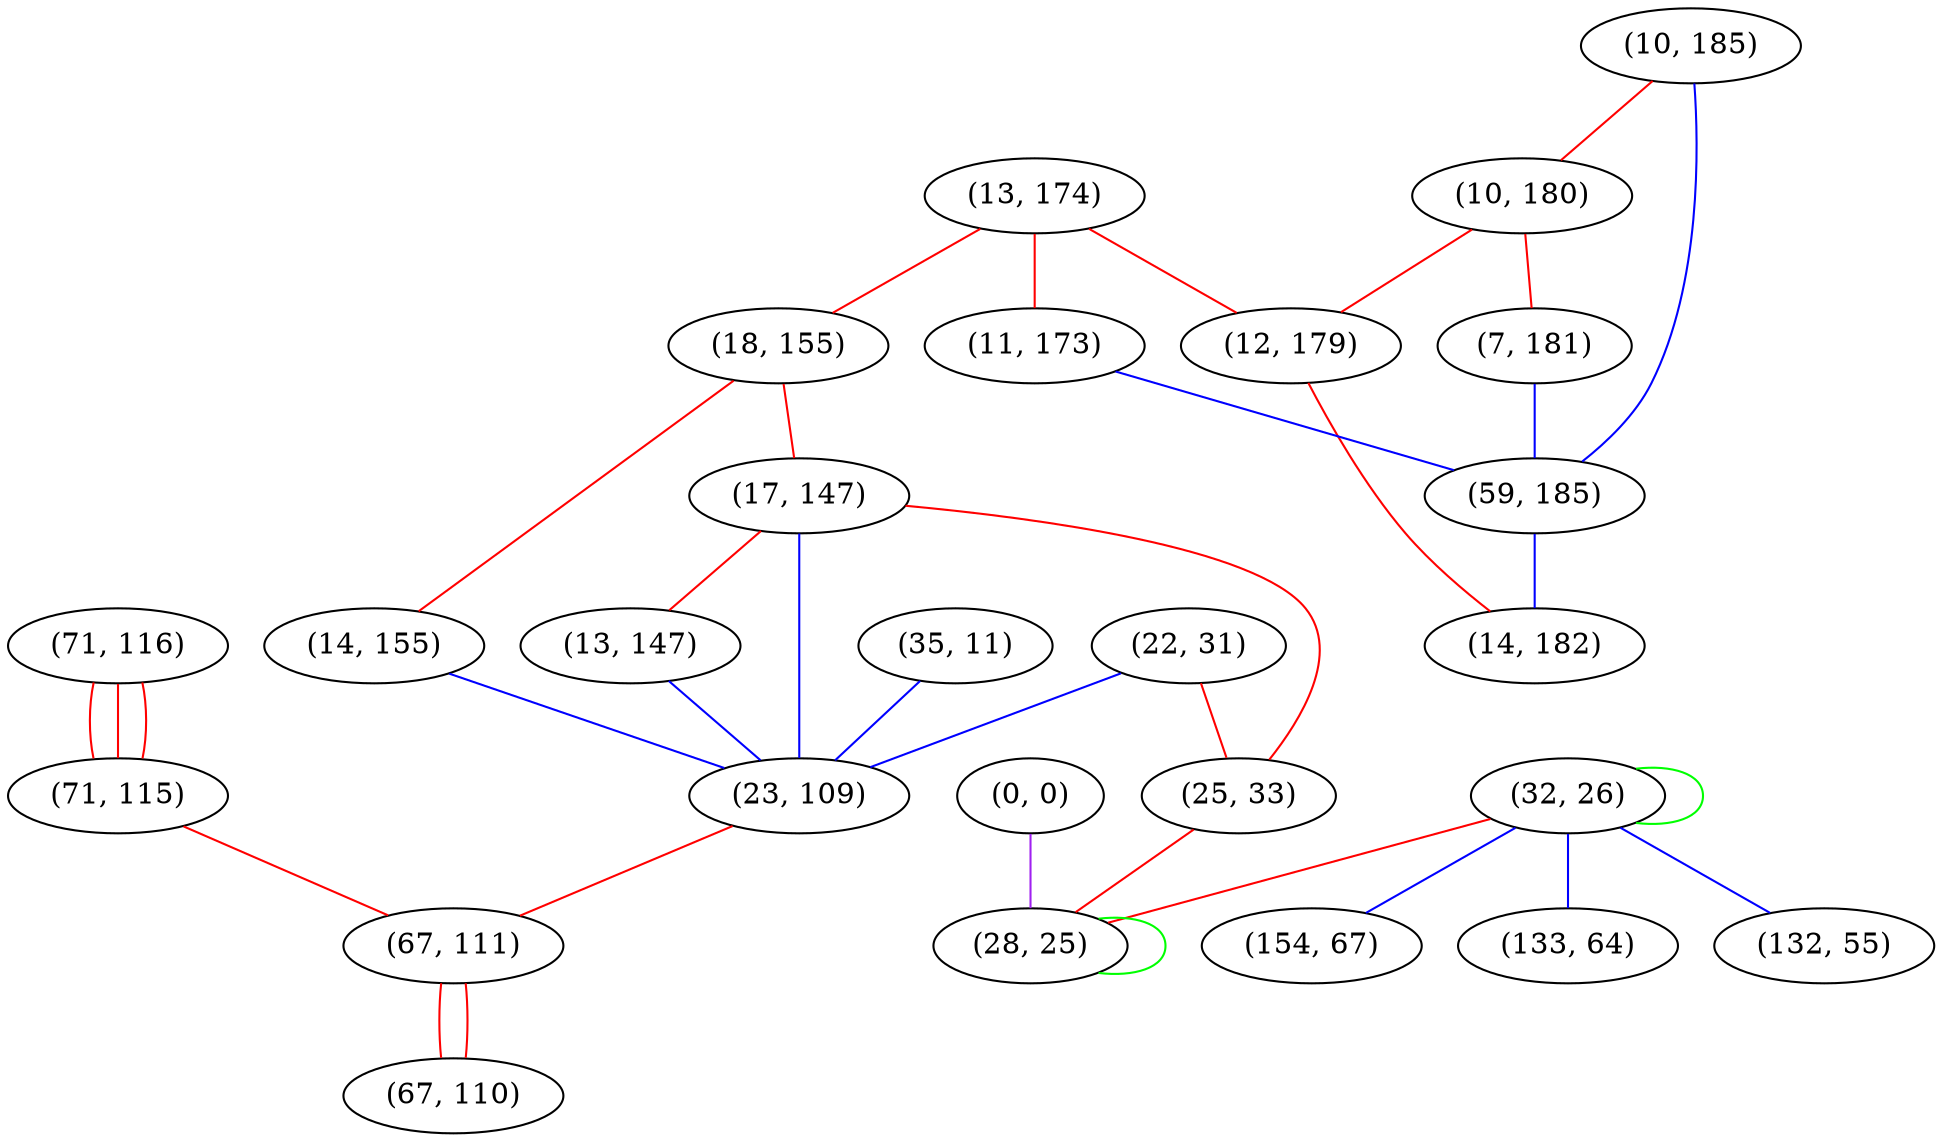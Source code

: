 graph "" {
"(71, 116)";
"(32, 26)";
"(13, 174)";
"(10, 185)";
"(71, 115)";
"(132, 55)";
"(0, 0)";
"(10, 180)";
"(22, 31)";
"(18, 155)";
"(35, 11)";
"(14, 155)";
"(17, 147)";
"(12, 179)";
"(13, 147)";
"(23, 109)";
"(11, 173)";
"(67, 111)";
"(7, 181)";
"(59, 185)";
"(154, 67)";
"(25, 33)";
"(133, 64)";
"(28, 25)";
"(67, 110)";
"(14, 182)";
"(71, 116)" -- "(71, 115)"  [color=red, key=0, weight=1];
"(71, 116)" -- "(71, 115)"  [color=red, key=1, weight=1];
"(71, 116)" -- "(71, 115)"  [color=red, key=2, weight=1];
"(32, 26)" -- "(154, 67)"  [color=blue, key=0, weight=3];
"(32, 26)" -- "(132, 55)"  [color=blue, key=0, weight=3];
"(32, 26)" -- "(28, 25)"  [color=red, key=0, weight=1];
"(32, 26)" -- "(32, 26)"  [color=green, key=0, weight=2];
"(32, 26)" -- "(133, 64)"  [color=blue, key=0, weight=3];
"(13, 174)" -- "(18, 155)"  [color=red, key=0, weight=1];
"(13, 174)" -- "(12, 179)"  [color=red, key=0, weight=1];
"(13, 174)" -- "(11, 173)"  [color=red, key=0, weight=1];
"(10, 185)" -- "(59, 185)"  [color=blue, key=0, weight=3];
"(10, 185)" -- "(10, 180)"  [color=red, key=0, weight=1];
"(71, 115)" -- "(67, 111)"  [color=red, key=0, weight=1];
"(0, 0)" -- "(28, 25)"  [color=purple, key=0, weight=4];
"(10, 180)" -- "(7, 181)"  [color=red, key=0, weight=1];
"(10, 180)" -- "(12, 179)"  [color=red, key=0, weight=1];
"(22, 31)" -- "(23, 109)"  [color=blue, key=0, weight=3];
"(22, 31)" -- "(25, 33)"  [color=red, key=0, weight=1];
"(18, 155)" -- "(14, 155)"  [color=red, key=0, weight=1];
"(18, 155)" -- "(17, 147)"  [color=red, key=0, weight=1];
"(35, 11)" -- "(23, 109)"  [color=blue, key=0, weight=3];
"(14, 155)" -- "(23, 109)"  [color=blue, key=0, weight=3];
"(17, 147)" -- "(23, 109)"  [color=blue, key=0, weight=3];
"(17, 147)" -- "(25, 33)"  [color=red, key=0, weight=1];
"(17, 147)" -- "(13, 147)"  [color=red, key=0, weight=1];
"(12, 179)" -- "(14, 182)"  [color=red, key=0, weight=1];
"(13, 147)" -- "(23, 109)"  [color=blue, key=0, weight=3];
"(23, 109)" -- "(67, 111)"  [color=red, key=0, weight=1];
"(11, 173)" -- "(59, 185)"  [color=blue, key=0, weight=3];
"(67, 111)" -- "(67, 110)"  [color=red, key=0, weight=1];
"(67, 111)" -- "(67, 110)"  [color=red, key=1, weight=1];
"(7, 181)" -- "(59, 185)"  [color=blue, key=0, weight=3];
"(59, 185)" -- "(14, 182)"  [color=blue, key=0, weight=3];
"(25, 33)" -- "(28, 25)"  [color=red, key=0, weight=1];
"(28, 25)" -- "(28, 25)"  [color=green, key=0, weight=2];
}

